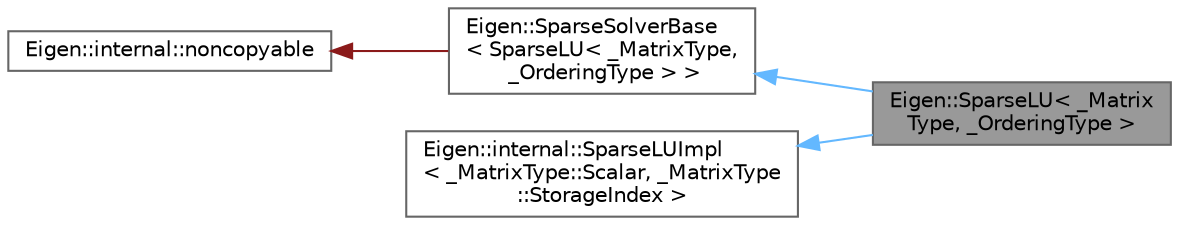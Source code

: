 digraph "Eigen::SparseLU&lt; _MatrixType, _OrderingType &gt;"
{
 // LATEX_PDF_SIZE
  bgcolor="transparent";
  edge [fontname=Helvetica,fontsize=10,labelfontname=Helvetica,labelfontsize=10];
  node [fontname=Helvetica,fontsize=10,shape=box,height=0.2,width=0.4];
  rankdir="LR";
  Node1 [id="Node000001",label="Eigen::SparseLU\< _Matrix\lType, _OrderingType \>",height=0.2,width=0.4,color="gray40", fillcolor="grey60", style="filled", fontcolor="black",tooltip="Sparse supernodal LU factorization for general matrices"];
  Node2 -> Node1 [id="edge1_Node000001_Node000002",dir="back",color="steelblue1",style="solid",tooltip=" "];
  Node2 [id="Node000002",label="Eigen::SparseSolverBase\l\< SparseLU\< _MatrixType,\l _OrderingType \> \>",height=0.2,width=0.4,color="gray40", fillcolor="white", style="filled",URL="$class_eigen_1_1_sparse_solver_base.html",tooltip=" "];
  Node3 -> Node2 [id="edge2_Node000002_Node000003",dir="back",color="firebrick4",style="solid",tooltip=" "];
  Node3 [id="Node000003",label="Eigen::internal::noncopyable",height=0.2,width=0.4,color="gray40", fillcolor="white", style="filled",URL="$class_eigen_1_1internal_1_1noncopyable.html",tooltip=" "];
  Node4 -> Node1 [id="edge3_Node000001_Node000004",dir="back",color="steelblue1",style="solid",tooltip=" "];
  Node4 [id="Node000004",label="Eigen::internal::SparseLUImpl\l\< _MatrixType::Scalar, _MatrixType\l::StorageIndex \>",height=0.2,width=0.4,color="gray40", fillcolor="white", style="filled",URL="$class_eigen_1_1internal_1_1_sparse_l_u_impl.html",tooltip=" "];
}

